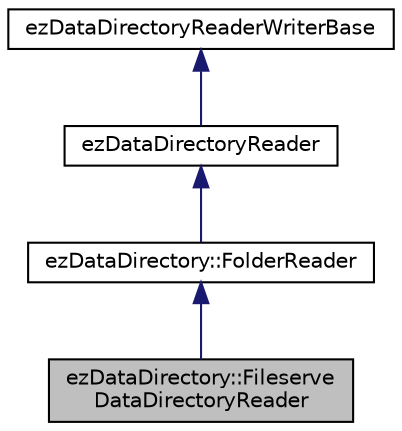 digraph "ezDataDirectory::FileserveDataDirectoryReader"
{
 // LATEX_PDF_SIZE
  edge [fontname="Helvetica",fontsize="10",labelfontname="Helvetica",labelfontsize="10"];
  node [fontname="Helvetica",fontsize="10",shape=record];
  Node1 [label="ezDataDirectory::Fileserve\lDataDirectoryReader",height=0.2,width=0.4,color="black", fillcolor="grey75", style="filled", fontcolor="black",tooltip=" "];
  Node2 -> Node1 [dir="back",color="midnightblue",fontsize="10",style="solid",fontname="Helvetica"];
  Node2 [label="ezDataDirectory::FolderReader",height=0.2,width=0.4,color="black", fillcolor="white", style="filled",URL="$dc/d73/classez_data_directory_1_1_folder_reader.htm",tooltip="Handles reading from ordinary files."];
  Node3 -> Node2 [dir="back",color="midnightblue",fontsize="10",style="solid",fontname="Helvetica"];
  Node3 [label="ezDataDirectoryReader",height=0.2,width=0.4,color="black", fillcolor="white", style="filled",URL="$d9/de4/classez_data_directory_reader.htm",tooltip="A base class for readers that handle reading from a (virtual) file inside a data directory."];
  Node4 -> Node3 [dir="back",color="midnightblue",fontsize="10",style="solid",fontname="Helvetica"];
  Node4 [label="ezDataDirectoryReaderWriterBase",height=0.2,width=0.4,color="black", fillcolor="white", style="filled",URL="$d2/d00/classez_data_directory_reader_writer_base.htm",tooltip="This is the base class for all data directory readers/writers."];
}
